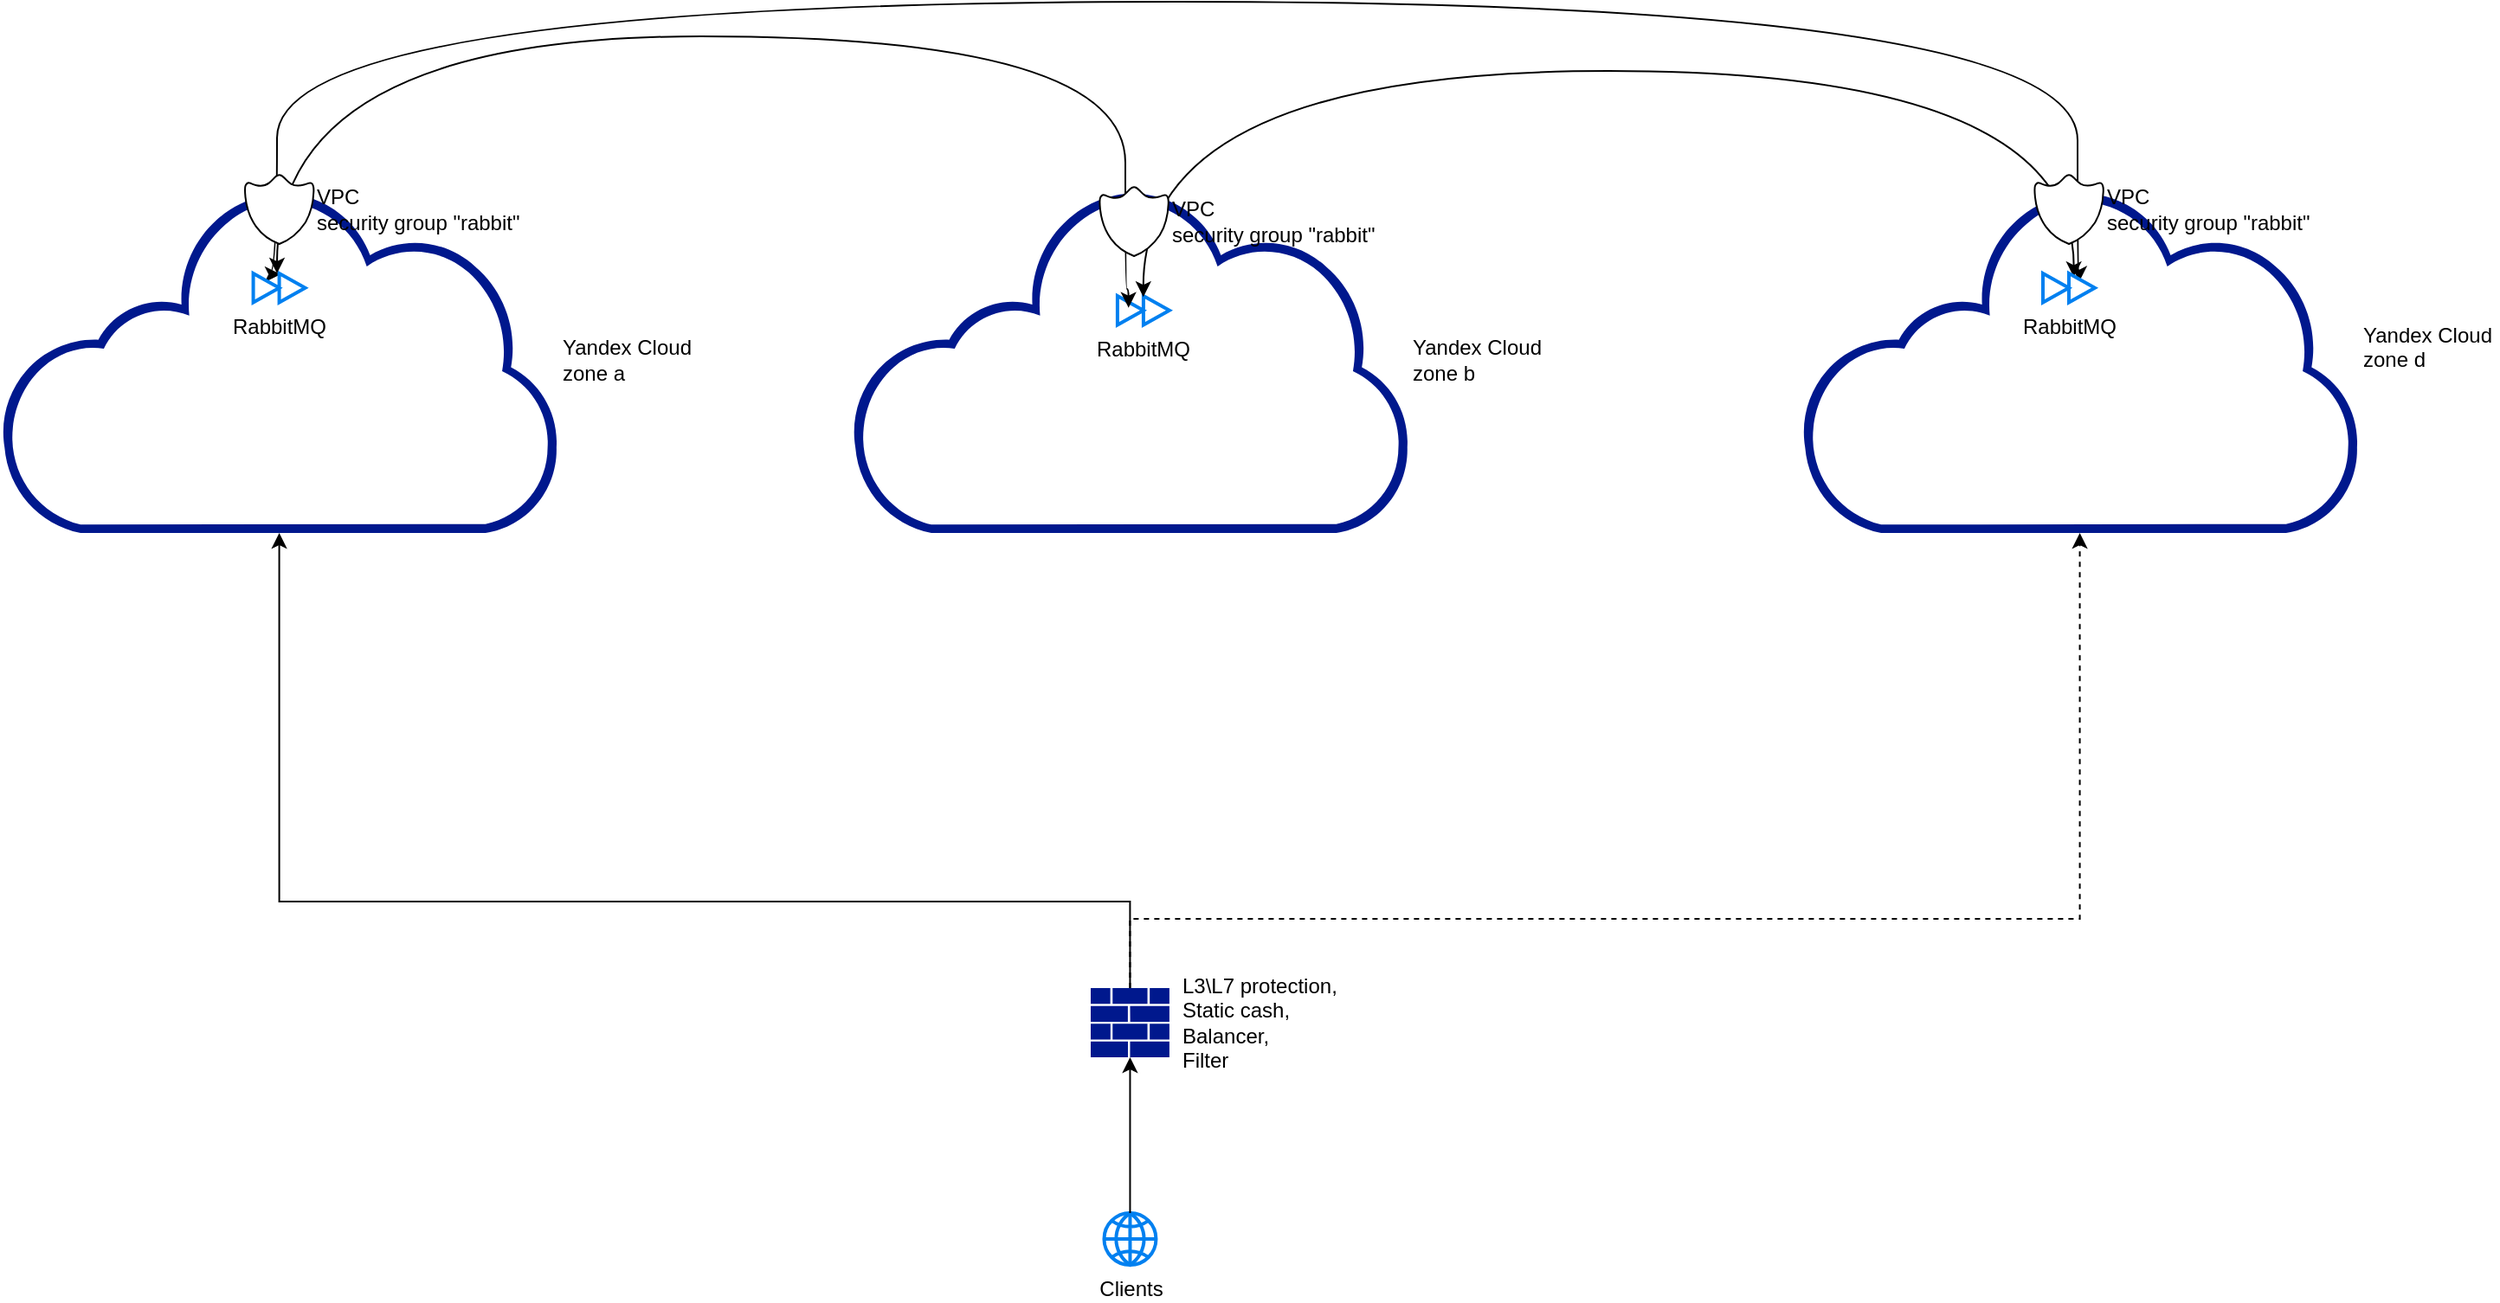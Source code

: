 <mxfile version="26.1.3">
  <diagram name="Page-1" id="VlWO9vf8GBHtBqB5PU-0">
    <mxGraphModel dx="2588" dy="2060" grid="1" gridSize="10" guides="1" tooltips="1" connect="1" arrows="1" fold="1" page="1" pageScale="1" pageWidth="850" pageHeight="1100" math="0" shadow="0">
      <root>
        <mxCell id="0" />
        <mxCell id="1" parent="0" />
        <mxCell id="1yhd7R3F74EVn-NDmOZ4-10" value="&lt;div&gt;Yandex Cloud&amp;nbsp;&lt;/div&gt;&lt;div&gt;zone d&lt;/div&gt;&lt;div&gt;&lt;br&gt;&lt;/div&gt;" style="sketch=0;aspect=fixed;pointerEvents=1;shadow=0;dashed=0;html=1;strokeColor=none;labelPosition=right;verticalLabelPosition=middle;verticalAlign=middle;align=left;fillColor=#00188D;shape=mxgraph.mscae.enterprise.internet_hollow" vertex="1" parent="1">
          <mxGeometry x="810" y="-103" width="322.58" height="200" as="geometry" />
        </mxCell>
        <mxCell id="1yhd7R3F74EVn-NDmOZ4-1" value="L3\L7 protection,&lt;br&gt;Static cash,&lt;br&gt;&lt;div&gt;Balancer,&lt;/div&gt;&lt;div&gt;Filter&lt;/div&gt;" style="sketch=0;aspect=fixed;pointerEvents=1;shadow=0;dashed=0;html=1;strokeColor=none;labelPosition=right;verticalLabelPosition=middle;verticalAlign=middle;align=left;fillColor=#00188D;shape=mxgraph.mscae.enterprise.firewall;spacing=8;" vertex="1" parent="1">
          <mxGeometry x="400" y="360" width="45.45" height="40" as="geometry" />
        </mxCell>
        <mxCell id="1yhd7R3F74EVn-NDmOZ4-8" value="&lt;div&gt;Yandex Cloud&amp;nbsp;&lt;/div&gt;&lt;div&gt;zone a&lt;/div&gt;" style="sketch=0;aspect=fixed;pointerEvents=1;shadow=0;dashed=0;html=1;strokeColor=none;labelPosition=right;verticalLabelPosition=middle;verticalAlign=middle;align=left;fillColor=#00188D;shape=mxgraph.mscae.enterprise.internet_hollow" vertex="1" parent="1">
          <mxGeometry x="-230" y="-103" width="322.58" height="200" as="geometry" />
        </mxCell>
        <mxCell id="1yhd7R3F74EVn-NDmOZ4-9" value="&lt;div&gt;Yandex Cloud&amp;nbsp;&lt;/div&gt;&lt;div&gt;zone b&lt;/div&gt;" style="sketch=0;aspect=fixed;pointerEvents=1;shadow=0;dashed=0;html=1;strokeColor=none;labelPosition=right;verticalLabelPosition=middle;verticalAlign=middle;align=left;fillColor=#00188D;shape=mxgraph.mscae.enterprise.internet_hollow" vertex="1" parent="1">
          <mxGeometry x="261.44" y="-103" width="322.58" height="200" as="geometry" />
        </mxCell>
        <mxCell id="1yhd7R3F74EVn-NDmOZ4-11" style="edgeStyle=orthogonalEdgeStyle;rounded=0;orthogonalLoop=1;jettySize=auto;html=1;exitX=0.5;exitY=0;exitDx=0;exitDy=0;exitPerimeter=0;entryX=0.5;entryY=1;entryDx=0;entryDy=0;entryPerimeter=0;verticalAlign=bottom;dashed=1;" edge="1" parent="1" source="1yhd7R3F74EVn-NDmOZ4-1" target="1yhd7R3F74EVn-NDmOZ4-10">
          <mxGeometry relative="1" as="geometry">
            <Array as="points">
              <mxPoint x="423" y="320" />
              <mxPoint x="971" y="320" />
            </Array>
          </mxGeometry>
        </mxCell>
        <mxCell id="1yhd7R3F74EVn-NDmOZ4-12" style="edgeStyle=orthogonalEdgeStyle;rounded=0;orthogonalLoop=1;jettySize=auto;html=1;exitX=0.5;exitY=0;exitDx=0;exitDy=0;exitPerimeter=0;entryX=0.5;entryY=1;entryDx=0;entryDy=0;entryPerimeter=0;" edge="1" parent="1" source="1yhd7R3F74EVn-NDmOZ4-1" target="1yhd7R3F74EVn-NDmOZ4-8">
          <mxGeometry relative="1" as="geometry">
            <Array as="points">
              <mxPoint x="423" y="310" />
              <mxPoint x="-69" y="310" />
            </Array>
          </mxGeometry>
        </mxCell>
        <mxCell id="1yhd7R3F74EVn-NDmOZ4-14" value="&lt;div&gt;Clients&lt;/div&gt;" style="html=1;verticalLabelPosition=bottom;align=center;labelBackgroundColor=#ffffff;verticalAlign=top;strokeWidth=2;strokeColor=#0080F0;shadow=0;dashed=0;shape=mxgraph.ios7.icons.globe;" vertex="1" parent="1">
          <mxGeometry x="407.73" y="490" width="30" height="30" as="geometry" />
        </mxCell>
        <mxCell id="1yhd7R3F74EVn-NDmOZ4-15" style="edgeStyle=orthogonalEdgeStyle;rounded=0;orthogonalLoop=1;jettySize=auto;html=1;entryX=0.5;entryY=1;entryDx=0;entryDy=0;entryPerimeter=0;" edge="1" parent="1" source="1yhd7R3F74EVn-NDmOZ4-14" target="1yhd7R3F74EVn-NDmOZ4-1">
          <mxGeometry relative="1" as="geometry" />
        </mxCell>
        <mxCell id="1yhd7R3F74EVn-NDmOZ4-16" value="RabbitMQ" style="html=1;verticalLabelPosition=bottom;align=center;labelBackgroundColor=#ffffff;verticalAlign=top;strokeWidth=2;strokeColor=#0080F0;shadow=0;dashed=0;shape=mxgraph.ios7.icons.forward;" vertex="1" parent="1">
          <mxGeometry x="415.45" y="-40" width="30" height="16.8" as="geometry" />
        </mxCell>
        <mxCell id="1yhd7R3F74EVn-NDmOZ4-25" style="edgeStyle=orthogonalEdgeStyle;rounded=0;orthogonalLoop=1;jettySize=auto;html=1;curved=1;entryX=0.7;entryY=0.284;entryDx=0;entryDy=0;entryPerimeter=0;exitX=0.525;exitY=0.029;exitDx=0;exitDy=0;exitPerimeter=0;startArrow=classic;startFill=1;" edge="1" parent="1" source="1yhd7R3F74EVn-NDmOZ4-17" target="1yhd7R3F74EVn-NDmOZ4-18">
          <mxGeometry relative="1" as="geometry">
            <mxPoint x="550" y="-293" as="targetPoint" />
            <Array as="points">
              <mxPoint x="-70" y="-52" />
              <mxPoint x="-70" y="-210" />
              <mxPoint x="970" y="-210" />
              <mxPoint x="970" y="-50" />
              <mxPoint x="971" y="-50" />
            </Array>
          </mxGeometry>
        </mxCell>
        <mxCell id="1yhd7R3F74EVn-NDmOZ4-17" value="RabbitMQ" style="html=1;verticalLabelPosition=bottom;align=center;labelBackgroundColor=#ffffff;verticalAlign=top;strokeWidth=2;strokeColor=#0080F0;shadow=0;dashed=0;shape=mxgraph.ios7.icons.forward;" vertex="1" parent="1">
          <mxGeometry x="-83.71" y="-53" width="30" height="16.8" as="geometry" />
        </mxCell>
        <mxCell id="1yhd7R3F74EVn-NDmOZ4-37" style="edgeStyle=orthogonalEdgeStyle;rounded=0;orthogonalLoop=1;jettySize=auto;html=1;entryX=0.498;entryY=0.036;entryDx=0;entryDy=0;entryPerimeter=0;curved=1;exitX=0.594;exitY=0.129;exitDx=0;exitDy=0;exitPerimeter=0;startArrow=classic;startFill=1;" edge="1" parent="1" source="1yhd7R3F74EVn-NDmOZ4-18" target="1yhd7R3F74EVn-NDmOZ4-16">
          <mxGeometry relative="1" as="geometry">
            <mxPoint x="550" y="-140" as="targetPoint" />
            <Array as="points">
              <mxPoint x="968" y="-170" />
              <mxPoint x="430" y="-170" />
            </Array>
          </mxGeometry>
        </mxCell>
        <mxCell id="1yhd7R3F74EVn-NDmOZ4-18" value="RabbitMQ" style="html=1;verticalLabelPosition=bottom;align=center;labelBackgroundColor=#ffffff;verticalAlign=top;strokeWidth=2;strokeColor=#0080F0;shadow=0;dashed=0;shape=mxgraph.ios7.icons.forward;" vertex="1" parent="1">
          <mxGeometry x="950" y="-53" width="30" height="16.8" as="geometry" />
        </mxCell>
        <mxCell id="1yhd7R3F74EVn-NDmOZ4-19" style="edgeStyle=orthogonalEdgeStyle;rounded=0;orthogonalLoop=1;jettySize=auto;html=1;entryX=0.213;entryY=0.406;entryDx=0;entryDy=0;entryPerimeter=0;startArrow=classic;startFill=1;curved=1;" edge="1" parent="1" source="1yhd7R3F74EVn-NDmOZ4-17" target="1yhd7R3F74EVn-NDmOZ4-16">
          <mxGeometry relative="1" as="geometry">
            <Array as="points">
              <mxPoint x="-70" y="-190" />
              <mxPoint x="420" y="-190" />
              <mxPoint x="420" y="-44" />
              <mxPoint x="422" y="-44" />
            </Array>
          </mxGeometry>
        </mxCell>
        <mxCell id="1yhd7R3F74EVn-NDmOZ4-33" value="&lt;div&gt;VPC&amp;nbsp;&lt;/div&gt;&lt;div&gt;security group &quot;rabbit&quot;&lt;/div&gt;" style="sketch=0;pointerEvents=1;shadow=0;dashed=0;html=1;strokeColor=default;labelPosition=right;verticalLabelPosition=middle;verticalAlign=middle;align=left;fillColor=default;shape=mxgraph.mscae.oms.security" vertex="1" parent="1">
          <mxGeometry x="405" y="-103" width="40" height="40" as="geometry" />
        </mxCell>
        <mxCell id="1yhd7R3F74EVn-NDmOZ4-34" value="&lt;div&gt;VPC&amp;nbsp;&lt;/div&gt;&lt;div&gt;security group &quot;rabbit&quot;&lt;/div&gt;" style="sketch=0;pointerEvents=1;shadow=0;dashed=0;html=1;strokeColor=default;labelPosition=right;verticalLabelPosition=middle;verticalAlign=middle;align=left;fillColor=default;shape=mxgraph.mscae.oms.security" vertex="1" parent="1">
          <mxGeometry x="945" y="-110" width="40" height="40" as="geometry" />
        </mxCell>
        <mxCell id="1yhd7R3F74EVn-NDmOZ4-35" value="&lt;div&gt;VPC&amp;nbsp;&lt;/div&gt;&lt;div&gt;security group &quot;rabbit&quot;&lt;/div&gt;" style="sketch=0;pointerEvents=1;shadow=0;dashed=0;html=1;strokeColor=default;labelPosition=right;verticalLabelPosition=middle;verticalAlign=middle;align=left;fillColor=default;shape=mxgraph.mscae.oms.security" vertex="1" parent="1">
          <mxGeometry x="-88.71" y="-110" width="40" height="40" as="geometry" />
        </mxCell>
      </root>
    </mxGraphModel>
  </diagram>
</mxfile>
